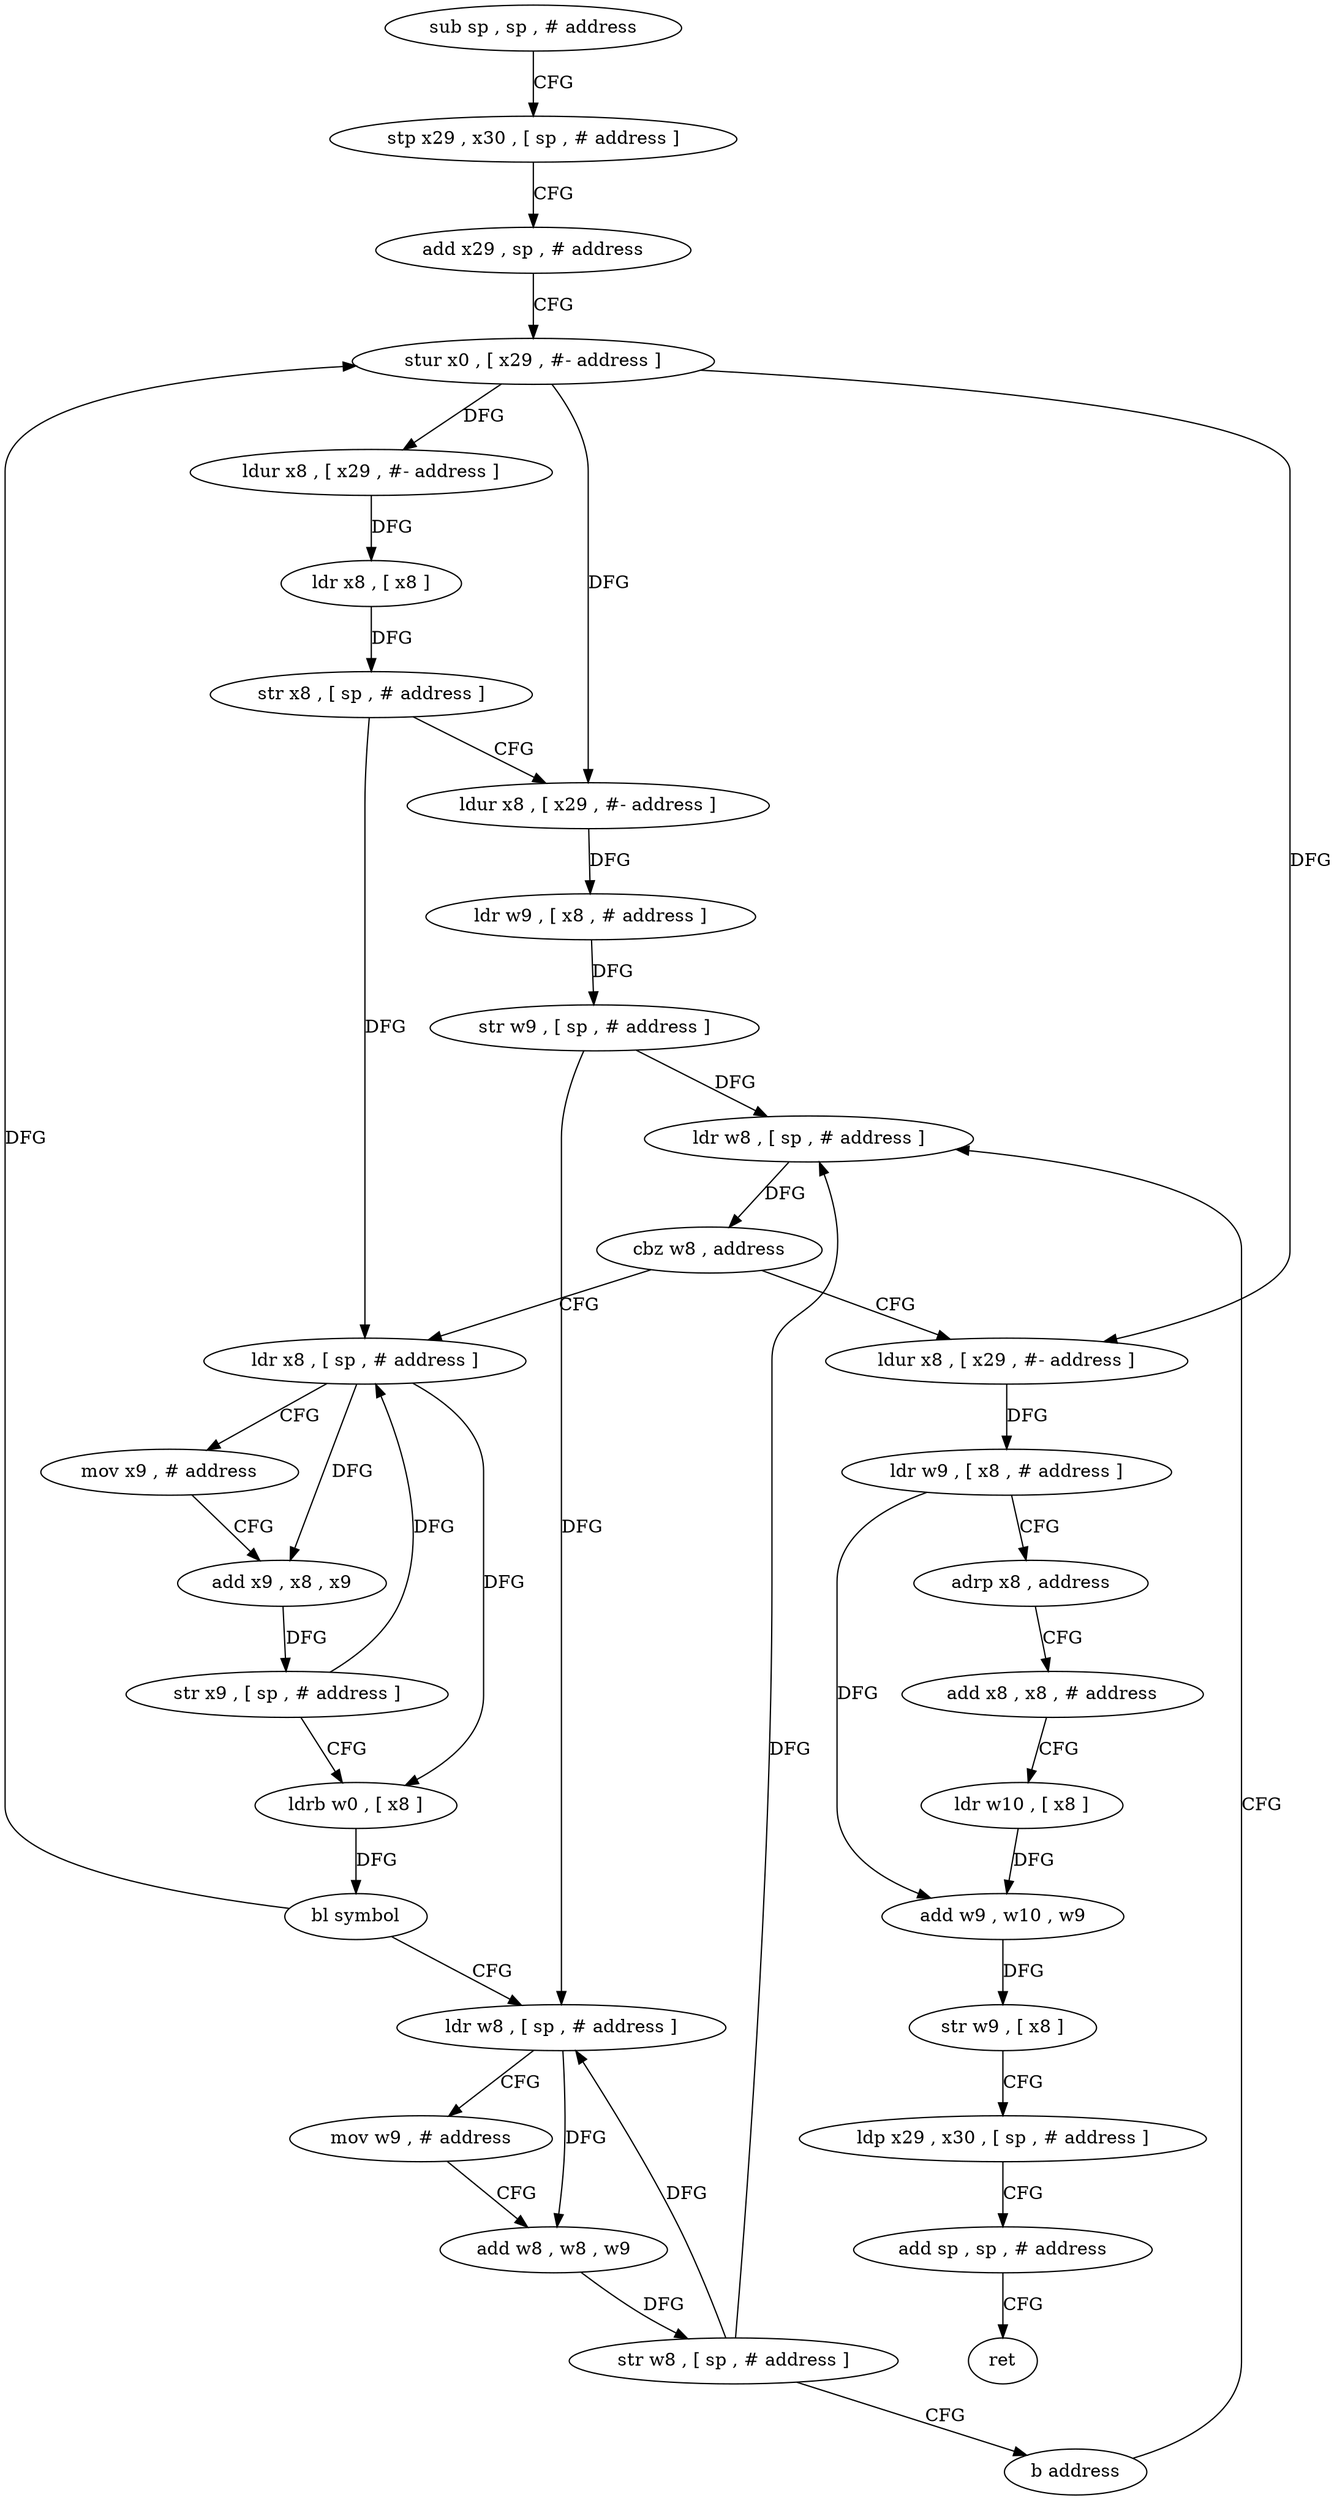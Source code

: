 digraph "func" {
"4209472" [label = "sub sp , sp , # address" ]
"4209476" [label = "stp x29 , x30 , [ sp , # address ]" ]
"4209480" [label = "add x29 , sp , # address" ]
"4209484" [label = "stur x0 , [ x29 , #- address ]" ]
"4209488" [label = "ldur x8 , [ x29 , #- address ]" ]
"4209492" [label = "ldr x8 , [ x8 ]" ]
"4209496" [label = "str x8 , [ sp , # address ]" ]
"4209500" [label = "ldur x8 , [ x29 , #- address ]" ]
"4209504" [label = "ldr w9 , [ x8 , # address ]" ]
"4209508" [label = "str w9 , [ sp , # address ]" ]
"4209512" [label = "ldr w8 , [ sp , # address ]" ]
"4209564" [label = "ldur x8 , [ x29 , #- address ]" ]
"4209568" [label = "ldr w9 , [ x8 , # address ]" ]
"4209572" [label = "adrp x8 , address" ]
"4209576" [label = "add x8 , x8 , # address" ]
"4209580" [label = "ldr w10 , [ x8 ]" ]
"4209584" [label = "add w9 , w10 , w9" ]
"4209588" [label = "str w9 , [ x8 ]" ]
"4209592" [label = "ldp x29 , x30 , [ sp , # address ]" ]
"4209596" [label = "add sp , sp , # address" ]
"4209600" [label = "ret" ]
"4209520" [label = "ldr x8 , [ sp , # address ]" ]
"4209524" [label = "mov x9 , # address" ]
"4209528" [label = "add x9 , x8 , x9" ]
"4209532" [label = "str x9 , [ sp , # address ]" ]
"4209536" [label = "ldrb w0 , [ x8 ]" ]
"4209540" [label = "bl symbol" ]
"4209544" [label = "ldr w8 , [ sp , # address ]" ]
"4209548" [label = "mov w9 , # address" ]
"4209552" [label = "add w8 , w8 , w9" ]
"4209556" [label = "str w8 , [ sp , # address ]" ]
"4209560" [label = "b address" ]
"4209516" [label = "cbz w8 , address" ]
"4209472" -> "4209476" [ label = "CFG" ]
"4209476" -> "4209480" [ label = "CFG" ]
"4209480" -> "4209484" [ label = "CFG" ]
"4209484" -> "4209488" [ label = "DFG" ]
"4209484" -> "4209500" [ label = "DFG" ]
"4209484" -> "4209564" [ label = "DFG" ]
"4209488" -> "4209492" [ label = "DFG" ]
"4209492" -> "4209496" [ label = "DFG" ]
"4209496" -> "4209500" [ label = "CFG" ]
"4209496" -> "4209520" [ label = "DFG" ]
"4209500" -> "4209504" [ label = "DFG" ]
"4209504" -> "4209508" [ label = "DFG" ]
"4209508" -> "4209512" [ label = "DFG" ]
"4209508" -> "4209544" [ label = "DFG" ]
"4209512" -> "4209516" [ label = "DFG" ]
"4209564" -> "4209568" [ label = "DFG" ]
"4209568" -> "4209572" [ label = "CFG" ]
"4209568" -> "4209584" [ label = "DFG" ]
"4209572" -> "4209576" [ label = "CFG" ]
"4209576" -> "4209580" [ label = "CFG" ]
"4209580" -> "4209584" [ label = "DFG" ]
"4209584" -> "4209588" [ label = "DFG" ]
"4209588" -> "4209592" [ label = "CFG" ]
"4209592" -> "4209596" [ label = "CFG" ]
"4209596" -> "4209600" [ label = "CFG" ]
"4209520" -> "4209524" [ label = "CFG" ]
"4209520" -> "4209528" [ label = "DFG" ]
"4209520" -> "4209536" [ label = "DFG" ]
"4209524" -> "4209528" [ label = "CFG" ]
"4209528" -> "4209532" [ label = "DFG" ]
"4209532" -> "4209536" [ label = "CFG" ]
"4209532" -> "4209520" [ label = "DFG" ]
"4209536" -> "4209540" [ label = "DFG" ]
"4209540" -> "4209544" [ label = "CFG" ]
"4209540" -> "4209484" [ label = "DFG" ]
"4209544" -> "4209548" [ label = "CFG" ]
"4209544" -> "4209552" [ label = "DFG" ]
"4209548" -> "4209552" [ label = "CFG" ]
"4209552" -> "4209556" [ label = "DFG" ]
"4209556" -> "4209560" [ label = "CFG" ]
"4209556" -> "4209512" [ label = "DFG" ]
"4209556" -> "4209544" [ label = "DFG" ]
"4209560" -> "4209512" [ label = "CFG" ]
"4209516" -> "4209564" [ label = "CFG" ]
"4209516" -> "4209520" [ label = "CFG" ]
}
